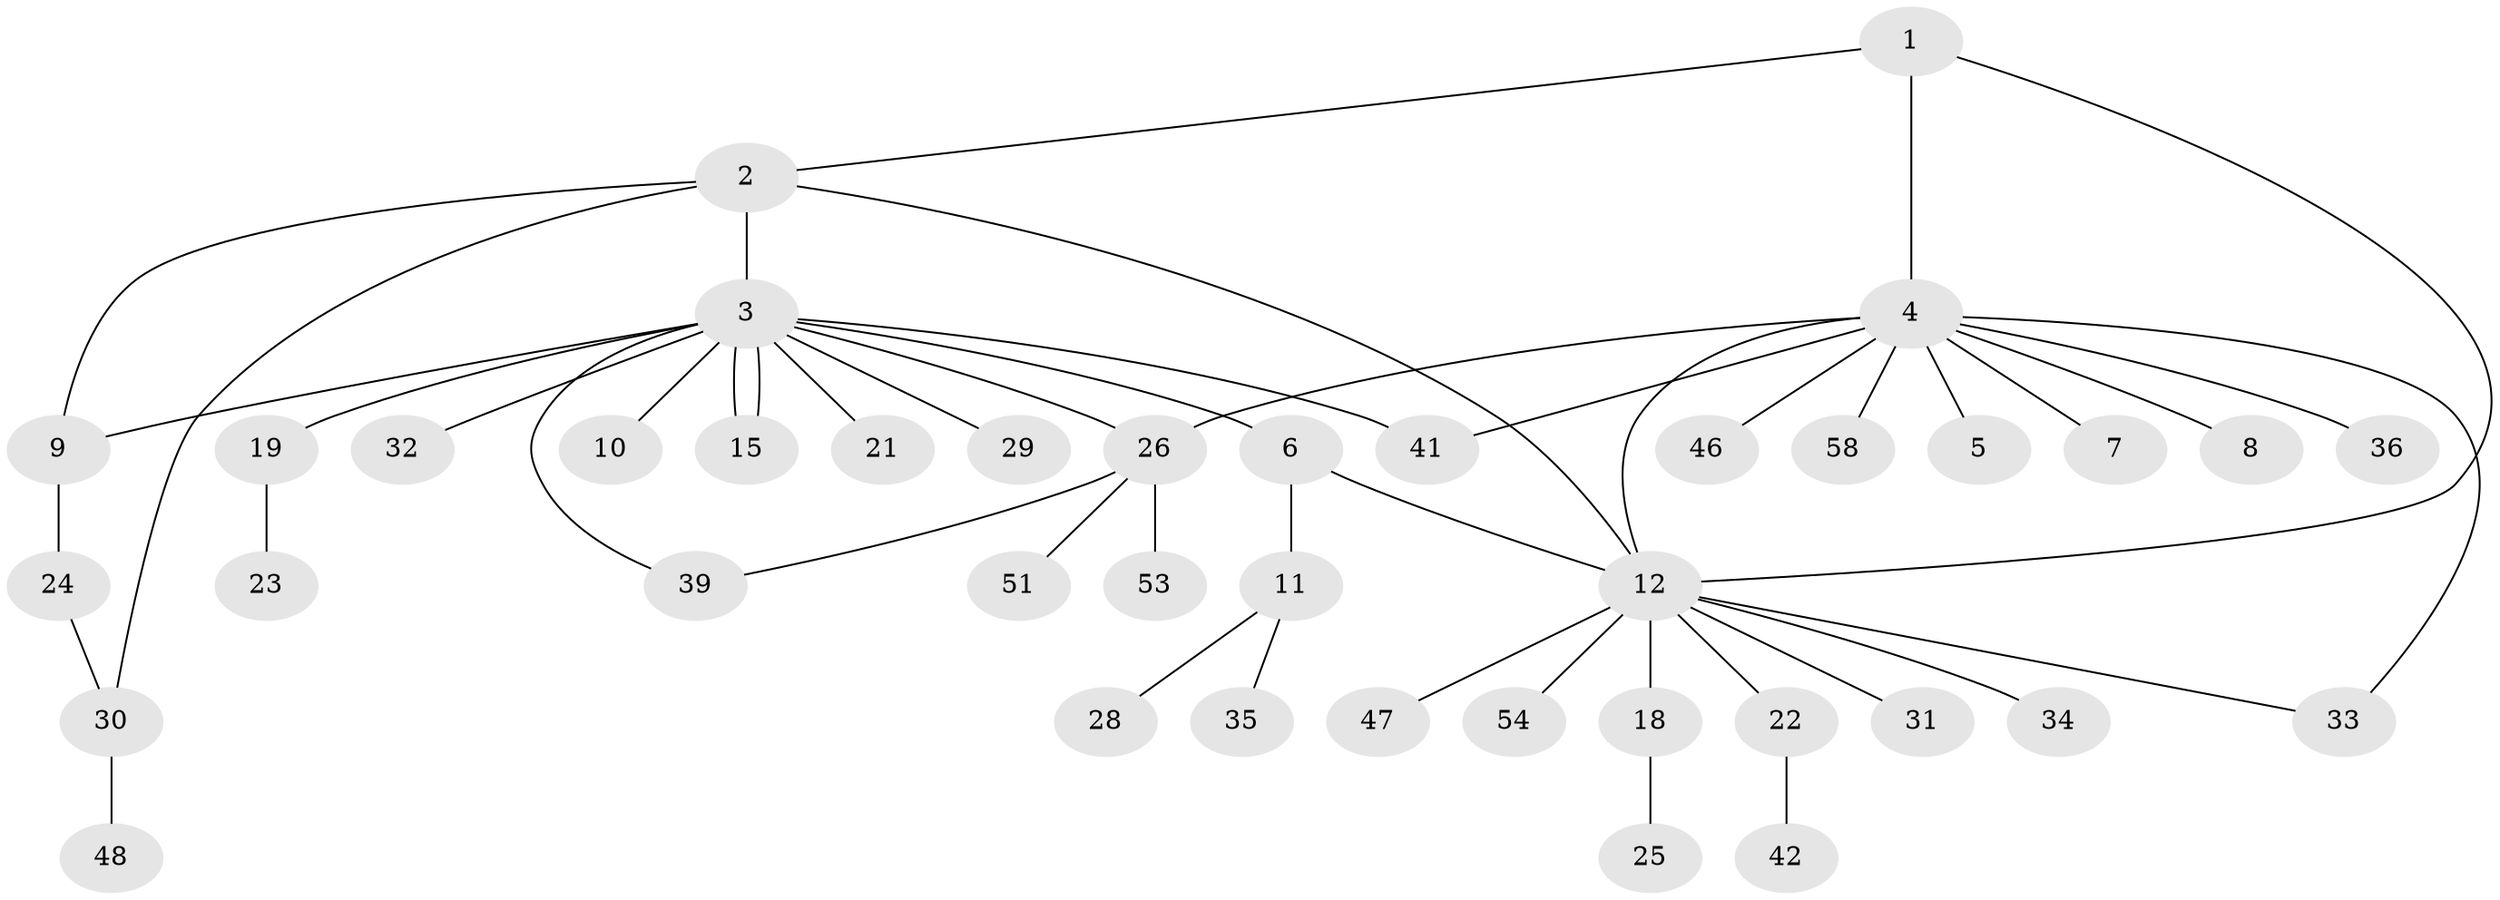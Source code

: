 // original degree distribution, {3: 0.1724137931034483, 7: 0.017241379310344827, 14: 0.017241379310344827, 11: 0.017241379310344827, 1: 0.5, 5: 0.017241379310344827, 4: 0.05172413793103448, 2: 0.1896551724137931, 12: 0.017241379310344827}
// Generated by graph-tools (version 1.1) at 2025/11/02/27/25 16:11:09]
// undirected, 40 vertices, 49 edges
graph export_dot {
graph [start="1"]
  node [color=gray90,style=filled];
  1;
  2 [super="+52"];
  3 [super="+44"];
  4 [super="+14"];
  5;
  6 [super="+16"];
  7;
  8;
  9 [super="+27"];
  10;
  11 [super="+13"];
  12 [super="+17"];
  15 [super="+49"];
  18 [super="+20"];
  19;
  21;
  22 [super="+56"];
  23 [super="+55"];
  24 [super="+40"];
  25;
  26 [super="+37"];
  28;
  29;
  30 [super="+43"];
  31 [super="+57"];
  32 [super="+45"];
  33 [super="+38"];
  34;
  35;
  36;
  39 [super="+50"];
  41;
  42;
  46;
  47;
  48;
  51;
  53;
  54;
  58;
  1 -- 2;
  1 -- 4;
  1 -- 12;
  2 -- 3;
  2 -- 9;
  2 -- 30;
  2 -- 12;
  3 -- 6 [weight=2];
  3 -- 10;
  3 -- 15;
  3 -- 15;
  3 -- 19;
  3 -- 21;
  3 -- 29;
  3 -- 32;
  3 -- 39;
  3 -- 41;
  3 -- 26;
  3 -- 9;
  4 -- 5;
  4 -- 7;
  4 -- 8;
  4 -- 33;
  4 -- 36;
  4 -- 41;
  4 -- 46;
  4 -- 58;
  4 -- 26;
  4 -- 12;
  6 -- 11;
  6 -- 12 [weight=2];
  9 -- 24;
  11 -- 35;
  11 -- 28;
  12 -- 22;
  12 -- 54;
  12 -- 33;
  12 -- 34;
  12 -- 47;
  12 -- 18 [weight=2];
  12 -- 31;
  18 -- 25;
  19 -- 23;
  22 -- 42;
  24 -- 30;
  26 -- 39;
  26 -- 53;
  26 -- 51;
  30 -- 48;
}
